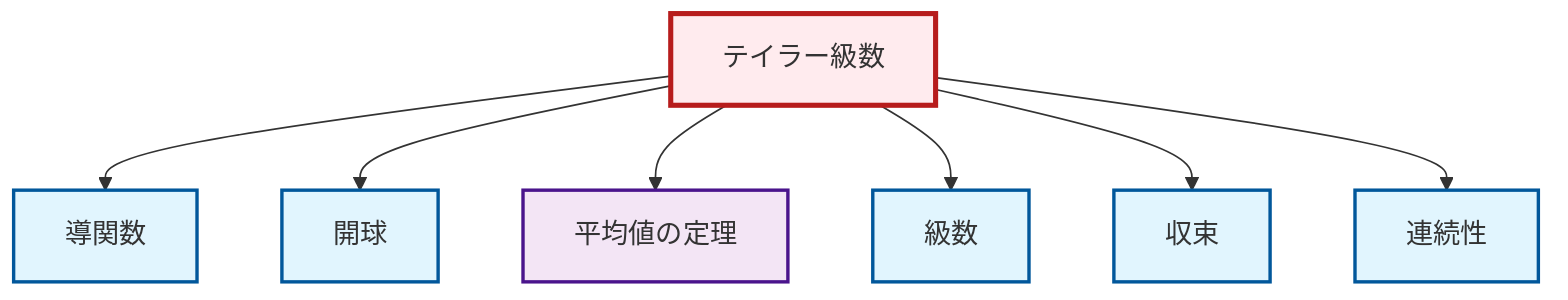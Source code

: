 graph TD
    classDef definition fill:#e1f5fe,stroke:#01579b,stroke-width:2px
    classDef theorem fill:#f3e5f5,stroke:#4a148c,stroke-width:2px
    classDef axiom fill:#fff3e0,stroke:#e65100,stroke-width:2px
    classDef example fill:#e8f5e9,stroke:#1b5e20,stroke-width:2px
    classDef current fill:#ffebee,stroke:#b71c1c,stroke-width:3px
    thm-taylor-series["テイラー級数"]:::theorem
    def-convergence["収束"]:::definition
    def-series["級数"]:::definition
    thm-mean-value["平均値の定理"]:::theorem
    def-derivative["導関数"]:::definition
    def-open-ball["開球"]:::definition
    def-continuity["連続性"]:::definition
    thm-taylor-series --> def-derivative
    thm-taylor-series --> def-open-ball
    thm-taylor-series --> thm-mean-value
    thm-taylor-series --> def-series
    thm-taylor-series --> def-convergence
    thm-taylor-series --> def-continuity
    class thm-taylor-series current
